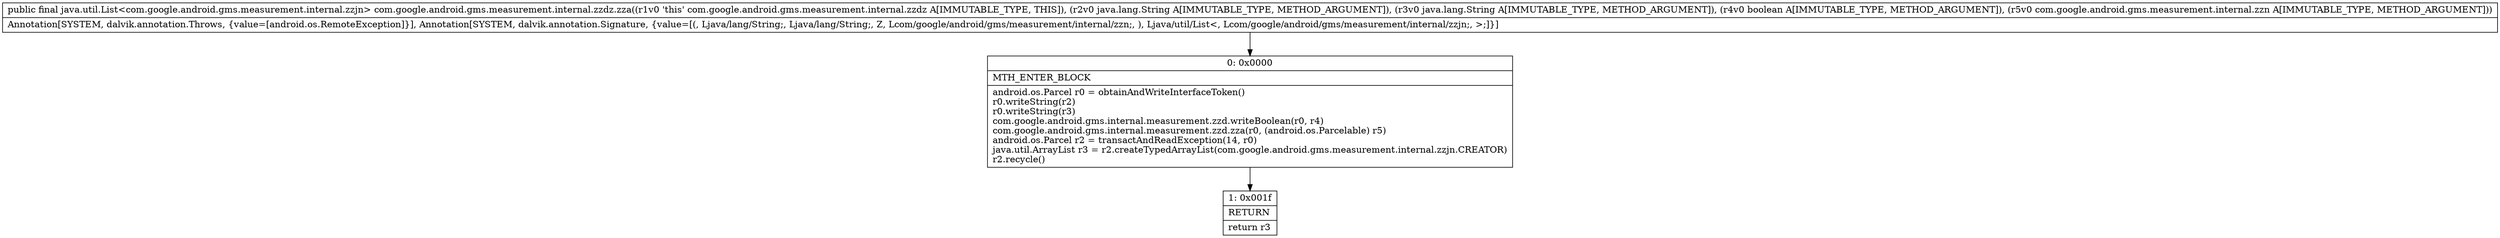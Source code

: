 digraph "CFG forcom.google.android.gms.measurement.internal.zzdz.zza(Ljava\/lang\/String;Ljava\/lang\/String;ZLcom\/google\/android\/gms\/measurement\/internal\/zzn;)Ljava\/util\/List;" {
Node_0 [shape=record,label="{0\:\ 0x0000|MTH_ENTER_BLOCK\l|android.os.Parcel r0 = obtainAndWriteInterfaceToken()\lr0.writeString(r2)\lr0.writeString(r3)\lcom.google.android.gms.internal.measurement.zzd.writeBoolean(r0, r4)\lcom.google.android.gms.internal.measurement.zzd.zza(r0, (android.os.Parcelable) r5)\landroid.os.Parcel r2 = transactAndReadException(14, r0)\ljava.util.ArrayList r3 = r2.createTypedArrayList(com.google.android.gms.measurement.internal.zzjn.CREATOR)\lr2.recycle()\l}"];
Node_1 [shape=record,label="{1\:\ 0x001f|RETURN\l|return r3\l}"];
MethodNode[shape=record,label="{public final java.util.List\<com.google.android.gms.measurement.internal.zzjn\> com.google.android.gms.measurement.internal.zzdz.zza((r1v0 'this' com.google.android.gms.measurement.internal.zzdz A[IMMUTABLE_TYPE, THIS]), (r2v0 java.lang.String A[IMMUTABLE_TYPE, METHOD_ARGUMENT]), (r3v0 java.lang.String A[IMMUTABLE_TYPE, METHOD_ARGUMENT]), (r4v0 boolean A[IMMUTABLE_TYPE, METHOD_ARGUMENT]), (r5v0 com.google.android.gms.measurement.internal.zzn A[IMMUTABLE_TYPE, METHOD_ARGUMENT]))  | Annotation[SYSTEM, dalvik.annotation.Throws, \{value=[android.os.RemoteException]\}], Annotation[SYSTEM, dalvik.annotation.Signature, \{value=[(, Ljava\/lang\/String;, Ljava\/lang\/String;, Z, Lcom\/google\/android\/gms\/measurement\/internal\/zzn;, ), Ljava\/util\/List\<, Lcom\/google\/android\/gms\/measurement\/internal\/zzjn;, \>;]\}]\l}"];
MethodNode -> Node_0;
Node_0 -> Node_1;
}

